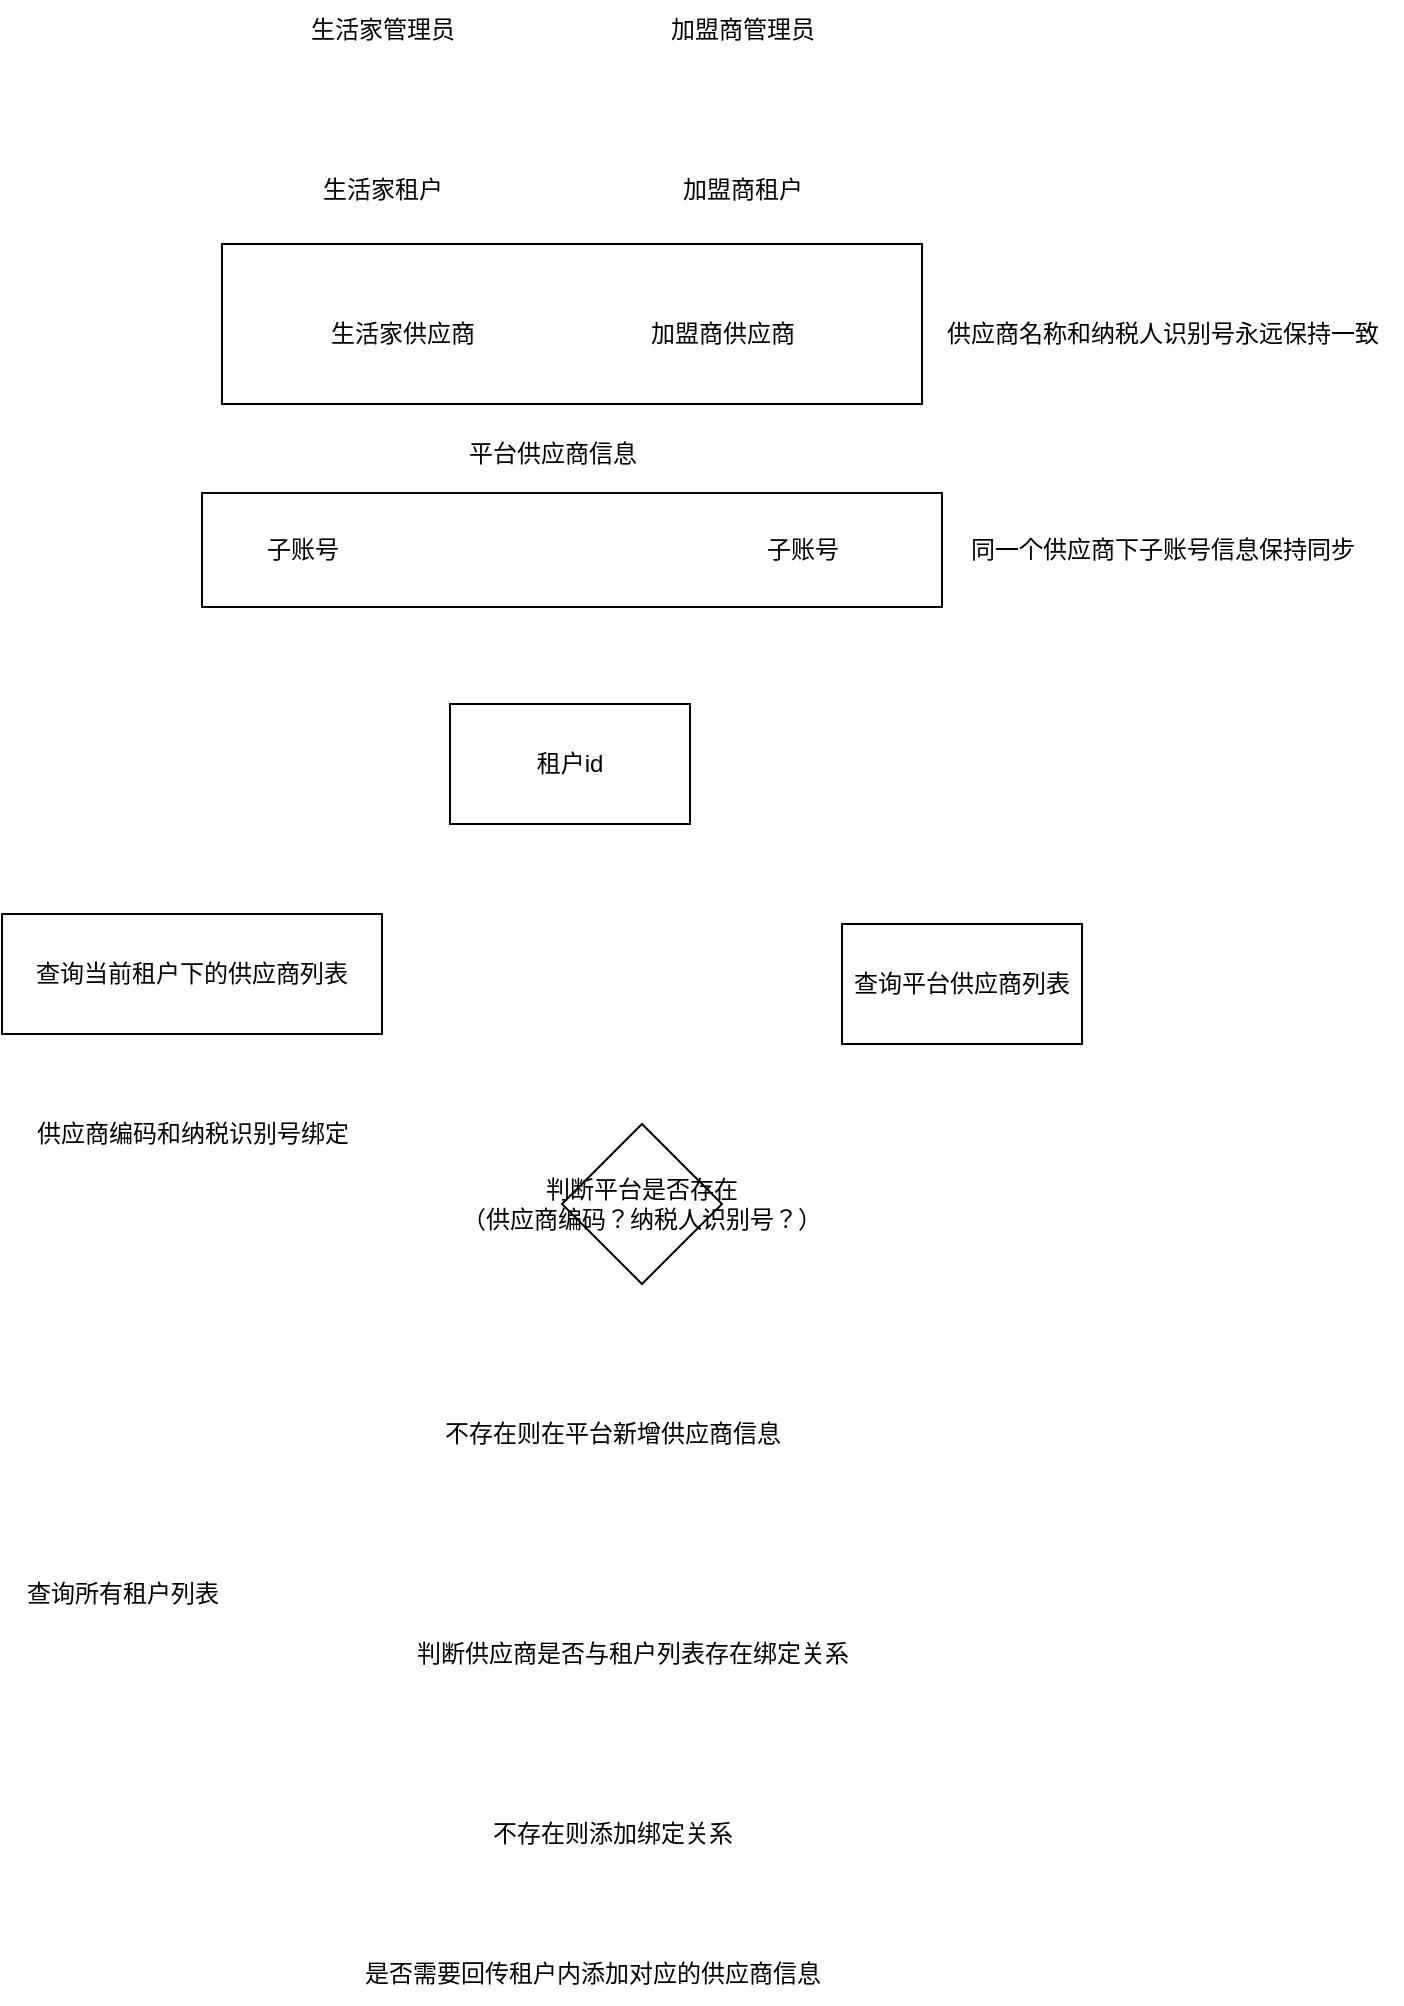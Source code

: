 <mxfile version="24.5.4" type="github">
  <diagram name="第 1 页" id="XybXWCejCHeBSwUeaRY1">
    <mxGraphModel dx="1434" dy="746" grid="1" gridSize="10" guides="1" tooltips="1" connect="1" arrows="1" fold="1" page="1" pageScale="1" pageWidth="827" pageHeight="1169" math="0" shadow="0">
      <root>
        <mxCell id="0" />
        <mxCell id="1" parent="0" />
        <mxCell id="mNPS2zeU4l1PhfDJVPRf-25" value="" style="rounded=0;whiteSpace=wrap;html=1;" vertex="1" parent="1">
          <mxGeometry x="170" y="344.5" width="370" height="57" as="geometry" />
        </mxCell>
        <mxCell id="mNPS2zeU4l1PhfDJVPRf-23" value="" style="rounded=0;whiteSpace=wrap;html=1;" vertex="1" parent="1">
          <mxGeometry x="180" y="220" width="350" height="80" as="geometry" />
        </mxCell>
        <mxCell id="mNPS2zeU4l1PhfDJVPRf-1" value="生活家管理员" style="text;html=1;align=center;verticalAlign=middle;resizable=0;points=[];autosize=1;strokeColor=none;fillColor=none;" vertex="1" parent="1">
          <mxGeometry x="210" y="98" width="100" height="30" as="geometry" />
        </mxCell>
        <mxCell id="mNPS2zeU4l1PhfDJVPRf-2" value="加盟商管理员" style="text;html=1;align=center;verticalAlign=middle;resizable=0;points=[];autosize=1;strokeColor=none;fillColor=none;" vertex="1" parent="1">
          <mxGeometry x="390" y="98" width="100" height="30" as="geometry" />
        </mxCell>
        <mxCell id="mNPS2zeU4l1PhfDJVPRf-3" value="生活家租户" style="text;html=1;align=center;verticalAlign=middle;resizable=0;points=[];autosize=1;strokeColor=none;fillColor=none;" vertex="1" parent="1">
          <mxGeometry x="220" y="178" width="80" height="30" as="geometry" />
        </mxCell>
        <mxCell id="mNPS2zeU4l1PhfDJVPRf-4" value="加盟商租户" style="text;html=1;align=center;verticalAlign=middle;resizable=0;points=[];autosize=1;strokeColor=none;fillColor=none;" vertex="1" parent="1">
          <mxGeometry x="400" y="178" width="80" height="30" as="geometry" />
        </mxCell>
        <mxCell id="mNPS2zeU4l1PhfDJVPRf-5" value="生活家供应商" style="text;html=1;align=center;verticalAlign=middle;resizable=0;points=[];autosize=1;strokeColor=none;fillColor=none;" vertex="1" parent="1">
          <mxGeometry x="220" y="250" width="100" height="30" as="geometry" />
        </mxCell>
        <mxCell id="mNPS2zeU4l1PhfDJVPRf-6" value="加盟商供应商" style="text;html=1;align=center;verticalAlign=middle;resizable=0;points=[];autosize=1;strokeColor=none;fillColor=none;" vertex="1" parent="1">
          <mxGeometry x="380" y="250" width="100" height="30" as="geometry" />
        </mxCell>
        <mxCell id="mNPS2zeU4l1PhfDJVPRf-7" value="平台供应商信息" style="text;html=1;align=center;verticalAlign=middle;resizable=0;points=[];autosize=1;strokeColor=none;fillColor=none;" vertex="1" parent="1">
          <mxGeometry x="290" y="310" width="110" height="30" as="geometry" />
        </mxCell>
        <mxCell id="mNPS2zeU4l1PhfDJVPRf-8" value="子账号" style="text;html=1;align=center;verticalAlign=middle;resizable=0;points=[];autosize=1;strokeColor=none;fillColor=none;" vertex="1" parent="1">
          <mxGeometry x="190" y="358" width="60" height="30" as="geometry" />
        </mxCell>
        <mxCell id="mNPS2zeU4l1PhfDJVPRf-9" value="子账号" style="text;html=1;align=center;verticalAlign=middle;resizable=0;points=[];autosize=1;strokeColor=none;fillColor=none;" vertex="1" parent="1">
          <mxGeometry x="440" y="358" width="60" height="30" as="geometry" />
        </mxCell>
        <mxCell id="mNPS2zeU4l1PhfDJVPRf-14" value="不存在则在平台新增供应商信息" style="text;html=1;align=center;verticalAlign=middle;resizable=0;points=[];autosize=1;strokeColor=none;fillColor=none;" vertex="1" parent="1">
          <mxGeometry x="280" y="800" width="190" height="30" as="geometry" />
        </mxCell>
        <mxCell id="mNPS2zeU4l1PhfDJVPRf-15" value="查询所有租户列表" style="text;html=1;align=center;verticalAlign=middle;resizable=0;points=[];autosize=1;strokeColor=none;fillColor=none;" vertex="1" parent="1">
          <mxGeometry x="70" y="880" width="120" height="30" as="geometry" />
        </mxCell>
        <mxCell id="mNPS2zeU4l1PhfDJVPRf-16" value="判断供应商是否与租户列表存在绑定关系" style="text;html=1;align=center;verticalAlign=middle;resizable=0;points=[];autosize=1;strokeColor=none;fillColor=none;" vertex="1" parent="1">
          <mxGeometry x="265" y="910" width="240" height="30" as="geometry" />
        </mxCell>
        <mxCell id="mNPS2zeU4l1PhfDJVPRf-17" value="&lt;span style=&quot;text-wrap: nowrap;&quot;&gt;租户id&lt;/span&gt;" style="rounded=0;whiteSpace=wrap;html=1;" vertex="1" parent="1">
          <mxGeometry x="294" y="450" width="120" height="60" as="geometry" />
        </mxCell>
        <mxCell id="mNPS2zeU4l1PhfDJVPRf-18" value="&lt;span style=&quot;text-wrap: nowrap;&quot;&gt;查询当前租户下的供应商列表&lt;/span&gt;" style="rounded=0;whiteSpace=wrap;html=1;" vertex="1" parent="1">
          <mxGeometry x="70" y="555" width="190" height="60" as="geometry" />
        </mxCell>
        <mxCell id="mNPS2zeU4l1PhfDJVPRf-19" value="&lt;span style=&quot;text-wrap: nowrap;&quot;&gt;查询平台供应商列表&lt;/span&gt;" style="rounded=0;whiteSpace=wrap;html=1;" vertex="1" parent="1">
          <mxGeometry x="490" y="560" width="120" height="60" as="geometry" />
        </mxCell>
        <mxCell id="mNPS2zeU4l1PhfDJVPRf-20" value="&lt;span style=&quot;text-wrap: nowrap;&quot;&gt;判断平台是否存在&lt;/span&gt;&lt;div&gt;&lt;span style=&quot;text-wrap: nowrap;&quot;&gt;（供应商编码？纳税人识别号？）&lt;/span&gt;&lt;/div&gt;" style="rhombus;whiteSpace=wrap;html=1;" vertex="1" parent="1">
          <mxGeometry x="350" y="660" width="80" height="80" as="geometry" />
        </mxCell>
        <mxCell id="mNPS2zeU4l1PhfDJVPRf-21" value="供应商编码和纳税识别号绑定" style="text;html=1;align=center;verticalAlign=middle;resizable=0;points=[];autosize=1;strokeColor=none;fillColor=none;" vertex="1" parent="1">
          <mxGeometry x="75" y="650" width="180" height="30" as="geometry" />
        </mxCell>
        <mxCell id="mNPS2zeU4l1PhfDJVPRf-24" value="供应商名称和纳税人识别号永远保持一致" style="text;html=1;align=center;verticalAlign=middle;resizable=0;points=[];autosize=1;strokeColor=none;fillColor=none;" vertex="1" parent="1">
          <mxGeometry x="530" y="250" width="240" height="30" as="geometry" />
        </mxCell>
        <mxCell id="mNPS2zeU4l1PhfDJVPRf-26" value="同一个供应商下子账号信息保持同步" style="text;html=1;align=center;verticalAlign=middle;resizable=0;points=[];autosize=1;strokeColor=none;fillColor=none;" vertex="1" parent="1">
          <mxGeometry x="540" y="358" width="220" height="30" as="geometry" />
        </mxCell>
        <mxCell id="mNPS2zeU4l1PhfDJVPRf-27" value="不存在则添加绑定关系" style="text;html=1;align=center;verticalAlign=middle;resizable=0;points=[];autosize=1;strokeColor=none;fillColor=none;" vertex="1" parent="1">
          <mxGeometry x="305" y="1000" width="140" height="30" as="geometry" />
        </mxCell>
        <mxCell id="mNPS2zeU4l1PhfDJVPRf-28" value="是否需要回传租户内添加对应的供应商信息" style="text;html=1;align=center;verticalAlign=middle;resizable=0;points=[];autosize=1;strokeColor=none;fillColor=none;" vertex="1" parent="1">
          <mxGeometry x="240" y="1070" width="250" height="30" as="geometry" />
        </mxCell>
      </root>
    </mxGraphModel>
  </diagram>
</mxfile>
